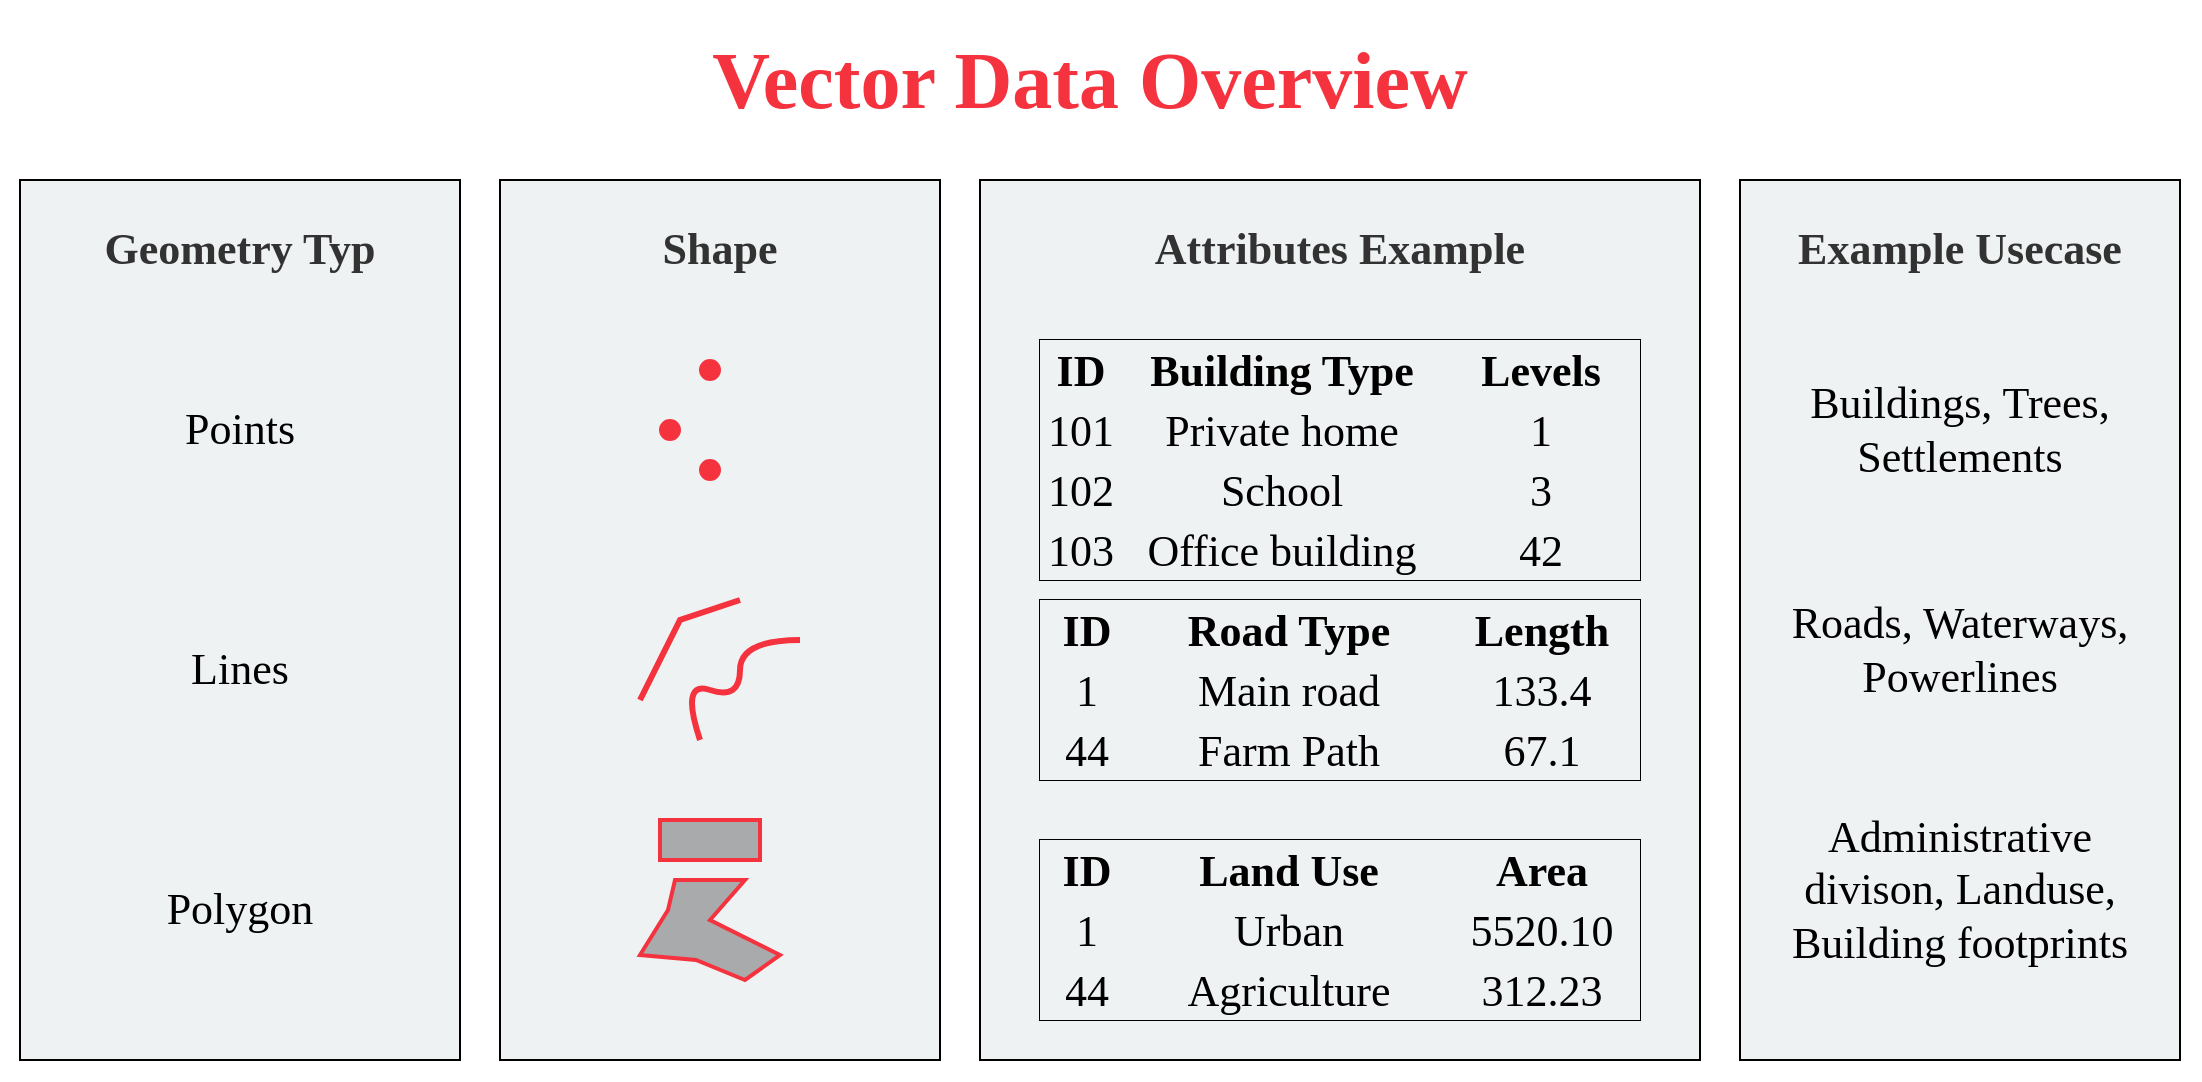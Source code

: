 <mxfile version="22.1.16" type="github">
  <diagram name="Seite-1" id="ifjfclX0QDpB1NNKzdlB">
    <mxGraphModel dx="2913" dy="1519" grid="1" gridSize="10" guides="1" tooltips="1" connect="1" arrows="1" fold="1" page="1" pageScale="1" pageWidth="827" pageHeight="1169" math="0" shadow="0">
      <root>
        <mxCell id="0" />
        <mxCell id="1" parent="0" />
        <mxCell id="M4ClJdWoDjpMAxWrOunc-1" value="" style="rounded=0;whiteSpace=wrap;html=1;strokeColor=none;" vertex="1" parent="1">
          <mxGeometry x="320" y="400" width="1100" height="540" as="geometry" />
        </mxCell>
        <mxCell id="M4ClJdWoDjpMAxWrOunc-2" value="" style="rounded=0;whiteSpace=wrap;html=1;fontSize=22;fillColor=#EFF2F3;fontFamily=Montserrat;fontSource=https://fonts.googleapis.com/css?family=Montserrat;" vertex="1" parent="1">
          <mxGeometry x="1190" y="490" width="220" height="440" as="geometry" />
        </mxCell>
        <mxCell id="M4ClJdWoDjpMAxWrOunc-3" value="" style="rounded=0;whiteSpace=wrap;html=1;fontSize=22;fillColor=#EFF2F3;fontFamily=Montserrat;fontSource=https://fonts.googleapis.com/css?family=Montserrat;" vertex="1" parent="1">
          <mxGeometry x="810" y="490" width="360" height="440" as="geometry" />
        </mxCell>
        <mxCell id="M4ClJdWoDjpMAxWrOunc-4" value="" style="rounded=0;whiteSpace=wrap;html=1;fontSize=22;fillColor=#EFF2F3;fontFamily=Montserrat;fontSource=https://fonts.googleapis.com/css?family=Montserrat;" vertex="1" parent="1">
          <mxGeometry x="570" y="490" width="220" height="440" as="geometry" />
        </mxCell>
        <mxCell id="M4ClJdWoDjpMAxWrOunc-5" value="" style="rounded=0;whiteSpace=wrap;html=1;fontSize=22;fillColor=#EFF2F3;fontFamily=Montserrat;fontSource=https://fonts.googleapis.com/css?family=Montserrat;" vertex="1" parent="1">
          <mxGeometry x="330" y="490" width="220" height="440" as="geometry" />
        </mxCell>
        <mxCell id="M4ClJdWoDjpMAxWrOunc-6" value="" style="group;fontSize=22;fontFamily=Montserrat;fontSource=https://fonts.googleapis.com/css?family=Montserrat;" vertex="1" connectable="0" parent="1">
          <mxGeometry x="640" y="810" width="70" height="80" as="geometry" />
        </mxCell>
        <mxCell id="M4ClJdWoDjpMAxWrOunc-7" value="" style="rounded=0;whiteSpace=wrap;html=1;strokeColor=#F5333F;fillColor=#A8AAAC;strokeWidth=2;fontSize=22;fontFamily=Montserrat;fontSource=https://fonts.googleapis.com/css?family=Montserrat;" vertex="1" parent="M4ClJdWoDjpMAxWrOunc-6">
          <mxGeometry x="10" width="50" height="20" as="geometry" />
        </mxCell>
        <mxCell id="M4ClJdWoDjpMAxWrOunc-8" value="" style="verticalLabelPosition=bottom;verticalAlign=top;html=1;shape=mxgraph.basic.polygon;polyCoords=[[0.25,0],[0.75,0],[0.5,0.4],[1,0.75],[0.75,1],[0.4,0.8],[0,0.75],[0.2,0.3]];polyline=0;fillColor=#A8AAAC;strokeWidth=2;strokeColor=#F5333F;fontSize=22;fontFamily=Montserrat;fontSource=https://fonts.googleapis.com/css?family=Montserrat;" vertex="1" parent="M4ClJdWoDjpMAxWrOunc-6">
          <mxGeometry y="30" width="70" height="50" as="geometry" />
        </mxCell>
        <mxCell id="M4ClJdWoDjpMAxWrOunc-9" value="" style="group;fontSize=22;fontFamily=Montserrat;fontSource=https://fonts.googleapis.com/css?family=Montserrat;" vertex="1" connectable="0" parent="1">
          <mxGeometry x="660" y="710" width="30" height="40" as="geometry" />
        </mxCell>
        <mxCell id="M4ClJdWoDjpMAxWrOunc-10" value="" style="endArrow=none;html=1;rounded=0;strokeColor=#F5333F;strokeWidth=3;fontSize=22;fontFamily=Montserrat;fontSource=https://fonts.googleapis.com/css?family=Montserrat;" edge="1" parent="M4ClJdWoDjpMAxWrOunc-9">
          <mxGeometry width="50" height="50" relative="1" as="geometry">
            <mxPoint x="-20" y="40" as="sourcePoint" />
            <mxPoint x="30" y="-10" as="targetPoint" />
            <Array as="points">
              <mxPoint />
            </Array>
          </mxGeometry>
        </mxCell>
        <mxCell id="M4ClJdWoDjpMAxWrOunc-11" value="" style="endArrow=none;html=1;rounded=0;curved=1;strokeColor=#F5333F;strokeWidth=3;fontSize=22;fontFamily=Montserrat;fontSource=https://fonts.googleapis.com/css?family=Montserrat;" edge="1" parent="M4ClJdWoDjpMAxWrOunc-9">
          <mxGeometry width="50" height="50" relative="1" as="geometry">
            <mxPoint x="10" y="60" as="sourcePoint" />
            <mxPoint x="60" y="10" as="targetPoint" />
            <Array as="points">
              <mxPoint y="30" />
              <mxPoint x="30" y="40" />
              <mxPoint x="30" y="10" />
            </Array>
          </mxGeometry>
        </mxCell>
        <mxCell id="M4ClJdWoDjpMAxWrOunc-12" value="" style="group;fontSize=22;fontFamily=Montserrat;fontSource=https://fonts.googleapis.com/css?family=Montserrat;" vertex="1" connectable="0" parent="1">
          <mxGeometry x="650" y="550" width="50" height="40" as="geometry" />
        </mxCell>
        <mxCell id="M4ClJdWoDjpMAxWrOunc-13" value="" style="ellipse;strokeColor=#F5333F;fillColor=#F5333F;fontSize=22;fontFamily=Montserrat;fontSource=https://fonts.googleapis.com/css?family=Montserrat;" vertex="1" parent="M4ClJdWoDjpMAxWrOunc-12">
          <mxGeometry x="20" y="30" width="10" height="10" as="geometry" />
        </mxCell>
        <mxCell id="M4ClJdWoDjpMAxWrOunc-14" value="Geometry Typ" style="rounded=0;whiteSpace=wrap;html=1;fontSize=22;fontStyle=1;fontColor=#323232;strokeColor=none;fillColor=#EFF2F3;fontFamily=Montserrat;fontSource=https://fonts.googleapis.com/css?family=Montserrat;" vertex="1" parent="1">
          <mxGeometry x="340" y="510" width="200" height="30" as="geometry" />
        </mxCell>
        <mxCell id="M4ClJdWoDjpMAxWrOunc-15" value="Shape" style="rounded=0;whiteSpace=wrap;html=1;fontSize=22;fontStyle=1;fontColor=#323232;strokeColor=none;fillColor=#EFF2F3;fontFamily=Montserrat;fontSource=https://fonts.googleapis.com/css?family=Montserrat;" vertex="1" parent="1">
          <mxGeometry x="580" y="510" width="200" height="30" as="geometry" />
        </mxCell>
        <mxCell id="M4ClJdWoDjpMAxWrOunc-16" value="Example Usecase" style="rounded=0;whiteSpace=wrap;html=1;fontSize=22;fontStyle=1;fontColor=#323232;strokeColor=none;fillColor=#EFF2F3;fontFamily=Montserrat;fontSource=https://fonts.googleapis.com/css?family=Montserrat;" vertex="1" parent="1">
          <mxGeometry x="1200" y="510" width="200" height="30" as="geometry" />
        </mxCell>
        <mxCell id="M4ClJdWoDjpMAxWrOunc-17" value="" style="ellipse;strokeColor=#F5333F;fillColor=#F5333F;fontSize=22;fontFamily=Montserrat;fontSource=https://fonts.googleapis.com/css?family=Montserrat;" vertex="1" parent="1">
          <mxGeometry x="670" y="630" width="10" height="10" as="geometry" />
        </mxCell>
        <mxCell id="M4ClJdWoDjpMAxWrOunc-18" value="" style="ellipse;strokeColor=#F5333F;fillColor=#F5333F;fontSize=22;fontFamily=Montserrat;fontSource=https://fonts.googleapis.com/css?family=Montserrat;" vertex="1" parent="1">
          <mxGeometry x="650" y="610" width="10" height="10" as="geometry" />
        </mxCell>
        <mxCell id="M4ClJdWoDjpMAxWrOunc-19" value="" style="shape=table;startSize=0;container=1;collapsible=0;childLayout=tableLayout;fontSize=22;fillColor=#EFF2F3;swimlaneLine=1;shadow=0;rounded=1;strokeWidth=1;perimeterSpacing=0;fontFamily=Montserrat;fontSource=https://fonts.googleapis.com/css?family=Montserrat;" vertex="1" parent="1">
          <mxGeometry x="840" y="570" width="300" height="120" as="geometry" />
        </mxCell>
        <mxCell id="M4ClJdWoDjpMAxWrOunc-20" value="" style="shape=tableRow;horizontal=0;startSize=0;swimlaneHead=0;swimlaneBody=0;strokeColor=inherit;top=0;left=0;bottom=0;right=0;collapsible=0;dropTarget=0;fillColor=#EFF2F3;points=[[0,0.5],[1,0.5]];portConstraint=eastwest;fontSize=22;fontFamily=Montserrat;fontSource=https://fonts.googleapis.com/css?family=Montserrat;" vertex="1" parent="M4ClJdWoDjpMAxWrOunc-19">
          <mxGeometry width="300" height="30" as="geometry" />
        </mxCell>
        <mxCell id="M4ClJdWoDjpMAxWrOunc-21" value="ID" style="shape=partialRectangle;html=1;whiteSpace=wrap;connectable=0;strokeColor=inherit;overflow=hidden;fillColor=#EFF2F3;top=0;left=0;bottom=0;right=0;pointerEvents=1;fontStyle=1;fontSize=22;fontFamily=Montserrat;fontSource=https://fonts.googleapis.com/css?family=Montserrat;" vertex="1" parent="M4ClJdWoDjpMAxWrOunc-20">
          <mxGeometry width="41" height="30" as="geometry">
            <mxRectangle width="41" height="30" as="alternateBounds" />
          </mxGeometry>
        </mxCell>
        <mxCell id="M4ClJdWoDjpMAxWrOunc-22" value="Building Type" style="shape=partialRectangle;html=1;whiteSpace=wrap;connectable=0;strokeColor=inherit;overflow=hidden;fillColor=#EFF2F3;top=0;left=0;bottom=0;right=0;pointerEvents=1;fontStyle=1;fontSize=22;fontFamily=Montserrat;fontSource=https://fonts.googleapis.com/css?family=Montserrat;" vertex="1" parent="M4ClJdWoDjpMAxWrOunc-20">
          <mxGeometry x="41" width="160" height="30" as="geometry">
            <mxRectangle width="160" height="30" as="alternateBounds" />
          </mxGeometry>
        </mxCell>
        <mxCell id="M4ClJdWoDjpMAxWrOunc-23" value="Levels" style="shape=partialRectangle;html=1;whiteSpace=wrap;connectable=0;strokeColor=inherit;overflow=hidden;fillColor=#EFF2F3;top=0;left=0;bottom=0;right=0;pointerEvents=1;fontStyle=1;fontSize=22;fontFamily=Montserrat;fontSource=https://fonts.googleapis.com/css?family=Montserrat;" vertex="1" parent="M4ClJdWoDjpMAxWrOunc-20">
          <mxGeometry x="201" width="99" height="30" as="geometry">
            <mxRectangle width="99" height="30" as="alternateBounds" />
          </mxGeometry>
        </mxCell>
        <mxCell id="M4ClJdWoDjpMAxWrOunc-24" value="" style="shape=tableRow;horizontal=0;startSize=0;swimlaneHead=0;swimlaneBody=0;strokeColor=inherit;top=0;left=0;bottom=0;right=0;collapsible=0;dropTarget=0;fillColor=#EFF2F3;points=[[0,0.5],[1,0.5]];portConstraint=eastwest;fontSize=22;fontFamily=Montserrat;fontSource=https://fonts.googleapis.com/css?family=Montserrat;" vertex="1" parent="M4ClJdWoDjpMAxWrOunc-19">
          <mxGeometry y="30" width="300" height="30" as="geometry" />
        </mxCell>
        <mxCell id="M4ClJdWoDjpMAxWrOunc-25" value="101" style="shape=partialRectangle;html=1;whiteSpace=wrap;connectable=0;strokeColor=inherit;overflow=hidden;fillColor=#EFF2F3;top=0;left=0;bottom=0;right=0;pointerEvents=1;fontSize=22;fontFamily=Montserrat;fontSource=https://fonts.googleapis.com/css?family=Montserrat;" vertex="1" parent="M4ClJdWoDjpMAxWrOunc-24">
          <mxGeometry width="41" height="30" as="geometry">
            <mxRectangle width="41" height="30" as="alternateBounds" />
          </mxGeometry>
        </mxCell>
        <mxCell id="M4ClJdWoDjpMAxWrOunc-26" value="Private home" style="shape=partialRectangle;html=1;whiteSpace=wrap;connectable=0;strokeColor=inherit;overflow=hidden;fillColor=#EFF2F3;top=0;left=0;bottom=0;right=0;pointerEvents=1;fontSize=22;fontFamily=Montserrat;fontSource=https://fonts.googleapis.com/css?family=Montserrat;" vertex="1" parent="M4ClJdWoDjpMAxWrOunc-24">
          <mxGeometry x="41" width="160" height="30" as="geometry">
            <mxRectangle width="160" height="30" as="alternateBounds" />
          </mxGeometry>
        </mxCell>
        <mxCell id="M4ClJdWoDjpMAxWrOunc-27" value="1" style="shape=partialRectangle;html=1;whiteSpace=wrap;connectable=0;strokeColor=inherit;overflow=hidden;fillColor=#EFF2F3;top=0;left=0;bottom=0;right=0;pointerEvents=1;fontSize=22;fontFamily=Montserrat;fontSource=https://fonts.googleapis.com/css?family=Montserrat;" vertex="1" parent="M4ClJdWoDjpMAxWrOunc-24">
          <mxGeometry x="201" width="99" height="30" as="geometry">
            <mxRectangle width="99" height="30" as="alternateBounds" />
          </mxGeometry>
        </mxCell>
        <mxCell id="M4ClJdWoDjpMAxWrOunc-28" value="" style="shape=tableRow;horizontal=0;startSize=0;swimlaneHead=0;swimlaneBody=0;strokeColor=inherit;top=0;left=0;bottom=0;right=0;collapsible=0;dropTarget=0;fillColor=#EFF2F3;points=[[0,0.5],[1,0.5]];portConstraint=eastwest;fontSize=22;fontFamily=Montserrat;fontSource=https://fonts.googleapis.com/css?family=Montserrat;" vertex="1" parent="M4ClJdWoDjpMAxWrOunc-19">
          <mxGeometry y="60" width="300" height="30" as="geometry" />
        </mxCell>
        <mxCell id="M4ClJdWoDjpMAxWrOunc-29" value="102" style="shape=partialRectangle;html=1;whiteSpace=wrap;connectable=0;strokeColor=inherit;overflow=hidden;fillColor=#EFF2F3;top=0;left=0;bottom=0;right=0;pointerEvents=1;fontSize=22;fontFamily=Montserrat;fontSource=https://fonts.googleapis.com/css?family=Montserrat;" vertex="1" parent="M4ClJdWoDjpMAxWrOunc-28">
          <mxGeometry width="41" height="30" as="geometry">
            <mxRectangle width="41" height="30" as="alternateBounds" />
          </mxGeometry>
        </mxCell>
        <mxCell id="M4ClJdWoDjpMAxWrOunc-30" value="School" style="shape=partialRectangle;html=1;whiteSpace=wrap;connectable=0;strokeColor=inherit;overflow=hidden;fillColor=#EFF2F3;top=0;left=0;bottom=0;right=0;pointerEvents=1;fontSize=22;fontFamily=Montserrat;fontSource=https://fonts.googleapis.com/css?family=Montserrat;" vertex="1" parent="M4ClJdWoDjpMAxWrOunc-28">
          <mxGeometry x="41" width="160" height="30" as="geometry">
            <mxRectangle width="160" height="30" as="alternateBounds" />
          </mxGeometry>
        </mxCell>
        <mxCell id="M4ClJdWoDjpMAxWrOunc-31" value="3" style="shape=partialRectangle;html=1;whiteSpace=wrap;connectable=0;strokeColor=inherit;overflow=hidden;fillColor=#EFF2F3;top=0;left=0;bottom=0;right=0;pointerEvents=1;fontSize=22;fontFamily=Montserrat;fontSource=https://fonts.googleapis.com/css?family=Montserrat;" vertex="1" parent="M4ClJdWoDjpMAxWrOunc-28">
          <mxGeometry x="201" width="99" height="30" as="geometry">
            <mxRectangle width="99" height="30" as="alternateBounds" />
          </mxGeometry>
        </mxCell>
        <mxCell id="M4ClJdWoDjpMAxWrOunc-32" value="" style="shape=tableRow;horizontal=0;startSize=0;swimlaneHead=0;swimlaneBody=0;strokeColor=inherit;top=0;left=0;bottom=0;right=0;collapsible=0;dropTarget=0;fillColor=#EFF2F3;points=[[0,0.5],[1,0.5]];portConstraint=eastwest;fontSize=22;fontFamily=Montserrat;fontSource=https://fonts.googleapis.com/css?family=Montserrat;" vertex="1" parent="M4ClJdWoDjpMAxWrOunc-19">
          <mxGeometry y="90" width="300" height="30" as="geometry" />
        </mxCell>
        <mxCell id="M4ClJdWoDjpMAxWrOunc-33" value="103" style="shape=partialRectangle;html=1;whiteSpace=wrap;connectable=0;strokeColor=inherit;overflow=hidden;fillColor=#EFF2F3;top=0;left=0;bottom=0;right=0;pointerEvents=1;fontSize=22;fontFamily=Montserrat;fontSource=https://fonts.googleapis.com/css?family=Montserrat;" vertex="1" parent="M4ClJdWoDjpMAxWrOunc-32">
          <mxGeometry width="41" height="30" as="geometry">
            <mxRectangle width="41" height="30" as="alternateBounds" />
          </mxGeometry>
        </mxCell>
        <mxCell id="M4ClJdWoDjpMAxWrOunc-34" value="Office building" style="shape=partialRectangle;html=1;whiteSpace=wrap;connectable=0;strokeColor=inherit;overflow=hidden;fillColor=#EFF2F3;top=0;left=0;bottom=0;right=0;pointerEvents=1;fontSize=22;fontFamily=Montserrat;fontSource=https://fonts.googleapis.com/css?family=Montserrat;" vertex="1" parent="M4ClJdWoDjpMAxWrOunc-32">
          <mxGeometry x="41" width="160" height="30" as="geometry">
            <mxRectangle width="160" height="30" as="alternateBounds" />
          </mxGeometry>
        </mxCell>
        <mxCell id="M4ClJdWoDjpMAxWrOunc-35" value="42" style="shape=partialRectangle;html=1;whiteSpace=wrap;connectable=0;strokeColor=inherit;overflow=hidden;fillColor=#EFF2F3;top=0;left=0;bottom=0;right=0;pointerEvents=1;fontSize=22;fontFamily=Montserrat;fontSource=https://fonts.googleapis.com/css?family=Montserrat;" vertex="1" parent="M4ClJdWoDjpMAxWrOunc-32">
          <mxGeometry x="201" width="99" height="30" as="geometry">
            <mxRectangle width="99" height="30" as="alternateBounds" />
          </mxGeometry>
        </mxCell>
        <mxCell id="M4ClJdWoDjpMAxWrOunc-36" value="Attributes Example" style="rounded=0;whiteSpace=wrap;html=1;fontSize=22;fontStyle=1;fontColor=#323232;strokeColor=none;fillColor=#EFF2F3;fontFamily=Montserrat;fontSource=https://fonts.googleapis.com/css?family=Montserrat;" vertex="1" parent="1">
          <mxGeometry x="820" y="510" width="340" height="30" as="geometry" />
        </mxCell>
        <mxCell id="M4ClJdWoDjpMAxWrOunc-37" value="" style="shape=table;startSize=0;container=1;collapsible=0;childLayout=tableLayout;fontSize=22;fillColor=#EFF2F3;swimlaneLine=1;shadow=0;rounded=1;fontFamily=Montserrat;fontSource=https://fonts.googleapis.com/css?family=Montserrat;" vertex="1" parent="1">
          <mxGeometry x="840" y="700" width="300" height="90" as="geometry" />
        </mxCell>
        <mxCell id="M4ClJdWoDjpMAxWrOunc-38" value="" style="shape=tableRow;horizontal=0;startSize=0;swimlaneHead=0;swimlaneBody=0;strokeColor=inherit;top=0;left=0;bottom=0;right=0;collapsible=0;dropTarget=0;fillColor=#EFF2F3;points=[[0,0.5],[1,0.5]];portConstraint=eastwest;fontSize=22;fontFamily=Montserrat;fontSource=https://fonts.googleapis.com/css?family=Montserrat;" vertex="1" parent="M4ClJdWoDjpMAxWrOunc-37">
          <mxGeometry width="300" height="30" as="geometry" />
        </mxCell>
        <mxCell id="M4ClJdWoDjpMAxWrOunc-39" value="ID" style="shape=partialRectangle;html=1;whiteSpace=wrap;connectable=0;strokeColor=inherit;overflow=hidden;fillColor=#EFF2F3;top=0;left=0;bottom=0;right=0;pointerEvents=1;fontStyle=1;fontSize=22;fontFamily=Montserrat;fontSource=https://fonts.googleapis.com/css?family=Montserrat;" vertex="1" parent="M4ClJdWoDjpMAxWrOunc-38">
          <mxGeometry width="47" height="30" as="geometry">
            <mxRectangle width="47" height="30" as="alternateBounds" />
          </mxGeometry>
        </mxCell>
        <mxCell id="M4ClJdWoDjpMAxWrOunc-40" value="Road Type" style="shape=partialRectangle;html=1;whiteSpace=wrap;connectable=0;strokeColor=inherit;overflow=hidden;fillColor=#EFF2F3;top=0;left=0;bottom=0;right=0;pointerEvents=1;fontStyle=1;fontSize=22;fontFamily=Montserrat;fontSource=https://fonts.googleapis.com/css?family=Montserrat;" vertex="1" parent="M4ClJdWoDjpMAxWrOunc-38">
          <mxGeometry x="47" width="155" height="30" as="geometry">
            <mxRectangle width="155" height="30" as="alternateBounds" />
          </mxGeometry>
        </mxCell>
        <mxCell id="M4ClJdWoDjpMAxWrOunc-41" value="Length" style="shape=partialRectangle;html=1;whiteSpace=wrap;connectable=0;strokeColor=inherit;overflow=hidden;fillColor=#EFF2F3;top=0;left=0;bottom=0;right=0;pointerEvents=1;fontStyle=1;fontSize=22;fontFamily=Montserrat;fontSource=https://fonts.googleapis.com/css?family=Montserrat;" vertex="1" parent="M4ClJdWoDjpMAxWrOunc-38">
          <mxGeometry x="202" width="98" height="30" as="geometry">
            <mxRectangle width="98" height="30" as="alternateBounds" />
          </mxGeometry>
        </mxCell>
        <mxCell id="M4ClJdWoDjpMAxWrOunc-42" value="" style="shape=tableRow;horizontal=0;startSize=0;swimlaneHead=0;swimlaneBody=0;strokeColor=inherit;top=0;left=0;bottom=0;right=0;collapsible=0;dropTarget=0;fillColor=#EFF2F3;points=[[0,0.5],[1,0.5]];portConstraint=eastwest;fontSize=22;fontFamily=Montserrat;fontSource=https://fonts.googleapis.com/css?family=Montserrat;" vertex="1" parent="M4ClJdWoDjpMAxWrOunc-37">
          <mxGeometry y="30" width="300" height="30" as="geometry" />
        </mxCell>
        <mxCell id="M4ClJdWoDjpMAxWrOunc-43" value="1" style="shape=partialRectangle;html=1;whiteSpace=wrap;connectable=0;strokeColor=inherit;overflow=hidden;fillColor=#EFF2F3;top=0;left=0;bottom=0;right=0;pointerEvents=1;fontSize=22;fontFamily=Montserrat;fontSource=https://fonts.googleapis.com/css?family=Montserrat;" vertex="1" parent="M4ClJdWoDjpMAxWrOunc-42">
          <mxGeometry width="47" height="30" as="geometry">
            <mxRectangle width="47" height="30" as="alternateBounds" />
          </mxGeometry>
        </mxCell>
        <mxCell id="M4ClJdWoDjpMAxWrOunc-44" value="Main road" style="shape=partialRectangle;html=1;whiteSpace=wrap;connectable=0;strokeColor=inherit;overflow=hidden;fillColor=#EFF2F3;top=0;left=0;bottom=0;right=0;pointerEvents=1;fontSize=22;fontFamily=Montserrat;fontSource=https://fonts.googleapis.com/css?family=Montserrat;" vertex="1" parent="M4ClJdWoDjpMAxWrOunc-42">
          <mxGeometry x="47" width="155" height="30" as="geometry">
            <mxRectangle width="155" height="30" as="alternateBounds" />
          </mxGeometry>
        </mxCell>
        <mxCell id="M4ClJdWoDjpMAxWrOunc-45" value="133.4" style="shape=partialRectangle;html=1;whiteSpace=wrap;connectable=0;strokeColor=inherit;overflow=hidden;fillColor=#EFF2F3;top=0;left=0;bottom=0;right=0;pointerEvents=1;fontSize=22;fontFamily=Montserrat;fontSource=https://fonts.googleapis.com/css?family=Montserrat;" vertex="1" parent="M4ClJdWoDjpMAxWrOunc-42">
          <mxGeometry x="202" width="98" height="30" as="geometry">
            <mxRectangle width="98" height="30" as="alternateBounds" />
          </mxGeometry>
        </mxCell>
        <mxCell id="M4ClJdWoDjpMAxWrOunc-46" value="" style="shape=tableRow;horizontal=0;startSize=0;swimlaneHead=0;swimlaneBody=0;strokeColor=inherit;top=0;left=0;bottom=0;right=0;collapsible=0;dropTarget=0;fillColor=#EFF2F3;points=[[0,0.5],[1,0.5]];portConstraint=eastwest;fontSize=22;fontFamily=Montserrat;fontSource=https://fonts.googleapis.com/css?family=Montserrat;" vertex="1" parent="M4ClJdWoDjpMAxWrOunc-37">
          <mxGeometry y="60" width="300" height="30" as="geometry" />
        </mxCell>
        <mxCell id="M4ClJdWoDjpMAxWrOunc-47" value="44" style="shape=partialRectangle;html=1;whiteSpace=wrap;connectable=0;strokeColor=inherit;overflow=hidden;fillColor=#EFF2F3;top=0;left=0;bottom=0;right=0;pointerEvents=1;fontSize=22;fontFamily=Montserrat;fontSource=https://fonts.googleapis.com/css?family=Montserrat;" vertex="1" parent="M4ClJdWoDjpMAxWrOunc-46">
          <mxGeometry width="47" height="30" as="geometry">
            <mxRectangle width="47" height="30" as="alternateBounds" />
          </mxGeometry>
        </mxCell>
        <mxCell id="M4ClJdWoDjpMAxWrOunc-48" value="Farm Path" style="shape=partialRectangle;html=1;whiteSpace=wrap;connectable=0;strokeColor=inherit;overflow=hidden;fillColor=#EFF2F3;top=0;left=0;bottom=0;right=0;pointerEvents=1;fontSize=22;fontFamily=Montserrat;fontSource=https://fonts.googleapis.com/css?family=Montserrat;" vertex="1" parent="M4ClJdWoDjpMAxWrOunc-46">
          <mxGeometry x="47" width="155" height="30" as="geometry">
            <mxRectangle width="155" height="30" as="alternateBounds" />
          </mxGeometry>
        </mxCell>
        <mxCell id="M4ClJdWoDjpMAxWrOunc-49" value="67.1" style="shape=partialRectangle;html=1;whiteSpace=wrap;connectable=0;strokeColor=inherit;overflow=hidden;fillColor=#EFF2F3;top=0;left=0;bottom=0;right=0;pointerEvents=1;fontSize=22;fontFamily=Montserrat;fontSource=https://fonts.googleapis.com/css?family=Montserrat;" vertex="1" parent="M4ClJdWoDjpMAxWrOunc-46">
          <mxGeometry x="202" width="98" height="30" as="geometry">
            <mxRectangle width="98" height="30" as="alternateBounds" />
          </mxGeometry>
        </mxCell>
        <mxCell id="M4ClJdWoDjpMAxWrOunc-50" value="" style="shape=table;startSize=0;container=1;collapsible=0;childLayout=tableLayout;fontSize=22;fillColor=#EFF2F3;swimlaneLine=1;shadow=0;rounded=1;fontFamily=Montserrat;fontSource=https://fonts.googleapis.com/css?family=Montserrat;" vertex="1" parent="1">
          <mxGeometry x="840" y="820" width="300" height="90" as="geometry" />
        </mxCell>
        <mxCell id="M4ClJdWoDjpMAxWrOunc-51" value="" style="shape=tableRow;horizontal=0;startSize=0;swimlaneHead=0;swimlaneBody=0;strokeColor=inherit;top=0;left=0;bottom=0;right=0;collapsible=0;dropTarget=0;fillColor=#EFF2F3;points=[[0,0.5],[1,0.5]];portConstraint=eastwest;fontSize=22;fontFamily=Montserrat;fontSource=https://fonts.googleapis.com/css?family=Montserrat;" vertex="1" parent="M4ClJdWoDjpMAxWrOunc-50">
          <mxGeometry width="300" height="30" as="geometry" />
        </mxCell>
        <mxCell id="M4ClJdWoDjpMAxWrOunc-52" value="ID" style="shape=partialRectangle;html=1;whiteSpace=wrap;connectable=0;strokeColor=inherit;overflow=hidden;fillColor=#EFF2F3;top=0;left=0;bottom=0;right=0;pointerEvents=1;fontStyle=1;fontSize=22;fontFamily=Montserrat;fontSource=https://fonts.googleapis.com/css?family=Montserrat;" vertex="1" parent="M4ClJdWoDjpMAxWrOunc-51">
          <mxGeometry width="47" height="30" as="geometry">
            <mxRectangle width="47" height="30" as="alternateBounds" />
          </mxGeometry>
        </mxCell>
        <mxCell id="M4ClJdWoDjpMAxWrOunc-53" value="Land Use" style="shape=partialRectangle;html=1;whiteSpace=wrap;connectable=0;strokeColor=inherit;overflow=hidden;fillColor=#EFF2F3;top=0;left=0;bottom=0;right=0;pointerEvents=1;fontStyle=1;fontSize=22;fontFamily=Montserrat;fontSource=https://fonts.googleapis.com/css?family=Montserrat;" vertex="1" parent="M4ClJdWoDjpMAxWrOunc-51">
          <mxGeometry x="47" width="155" height="30" as="geometry">
            <mxRectangle width="155" height="30" as="alternateBounds" />
          </mxGeometry>
        </mxCell>
        <mxCell id="M4ClJdWoDjpMAxWrOunc-54" value="Area" style="shape=partialRectangle;html=1;whiteSpace=wrap;connectable=0;strokeColor=inherit;overflow=hidden;fillColor=#EFF2F3;top=0;left=0;bottom=0;right=0;pointerEvents=1;fontStyle=1;fontSize=22;fontFamily=Montserrat;fontSource=https://fonts.googleapis.com/css?family=Montserrat;" vertex="1" parent="M4ClJdWoDjpMAxWrOunc-51">
          <mxGeometry x="202" width="98" height="30" as="geometry">
            <mxRectangle width="98" height="30" as="alternateBounds" />
          </mxGeometry>
        </mxCell>
        <mxCell id="M4ClJdWoDjpMAxWrOunc-55" value="" style="shape=tableRow;horizontal=0;startSize=0;swimlaneHead=0;swimlaneBody=0;strokeColor=inherit;top=0;left=0;bottom=0;right=0;collapsible=0;dropTarget=0;fillColor=#EFF2F3;points=[[0,0.5],[1,0.5]];portConstraint=eastwest;fontSize=22;fontFamily=Montserrat;fontSource=https://fonts.googleapis.com/css?family=Montserrat;" vertex="1" parent="M4ClJdWoDjpMAxWrOunc-50">
          <mxGeometry y="30" width="300" height="30" as="geometry" />
        </mxCell>
        <mxCell id="M4ClJdWoDjpMAxWrOunc-56" value="1" style="shape=partialRectangle;html=1;whiteSpace=wrap;connectable=0;strokeColor=inherit;overflow=hidden;fillColor=#EFF2F3;top=0;left=0;bottom=0;right=0;pointerEvents=1;fontSize=22;fontFamily=Montserrat;fontSource=https://fonts.googleapis.com/css?family=Montserrat;" vertex="1" parent="M4ClJdWoDjpMAxWrOunc-55">
          <mxGeometry width="47" height="30" as="geometry">
            <mxRectangle width="47" height="30" as="alternateBounds" />
          </mxGeometry>
        </mxCell>
        <mxCell id="M4ClJdWoDjpMAxWrOunc-57" value="Urban" style="shape=partialRectangle;html=1;whiteSpace=wrap;connectable=0;strokeColor=inherit;overflow=hidden;fillColor=#EFF2F3;top=0;left=0;bottom=0;right=0;pointerEvents=1;fontSize=22;fontFamily=Montserrat;fontSource=https://fonts.googleapis.com/css?family=Montserrat;" vertex="1" parent="M4ClJdWoDjpMAxWrOunc-55">
          <mxGeometry x="47" width="155" height="30" as="geometry">
            <mxRectangle width="155" height="30" as="alternateBounds" />
          </mxGeometry>
        </mxCell>
        <mxCell id="M4ClJdWoDjpMAxWrOunc-58" value="5520.10" style="shape=partialRectangle;html=1;whiteSpace=wrap;connectable=0;strokeColor=inherit;overflow=hidden;fillColor=#EFF2F3;top=0;left=0;bottom=0;right=0;pointerEvents=1;fontSize=22;fontFamily=Montserrat;fontSource=https://fonts.googleapis.com/css?family=Montserrat;" vertex="1" parent="M4ClJdWoDjpMAxWrOunc-55">
          <mxGeometry x="202" width="98" height="30" as="geometry">
            <mxRectangle width="98" height="30" as="alternateBounds" />
          </mxGeometry>
        </mxCell>
        <mxCell id="M4ClJdWoDjpMAxWrOunc-59" value="" style="shape=tableRow;horizontal=0;startSize=0;swimlaneHead=0;swimlaneBody=0;strokeColor=inherit;top=0;left=0;bottom=0;right=0;collapsible=0;dropTarget=0;fillColor=#EFF2F3;points=[[0,0.5],[1,0.5]];portConstraint=eastwest;fontSize=22;fontFamily=Montserrat;fontSource=https://fonts.googleapis.com/css?family=Montserrat;" vertex="1" parent="M4ClJdWoDjpMAxWrOunc-50">
          <mxGeometry y="60" width="300" height="30" as="geometry" />
        </mxCell>
        <mxCell id="M4ClJdWoDjpMAxWrOunc-60" value="44" style="shape=partialRectangle;html=1;whiteSpace=wrap;connectable=0;strokeColor=inherit;overflow=hidden;fillColor=#EFF2F3;top=0;left=0;bottom=0;right=0;pointerEvents=1;fontSize=22;fontFamily=Montserrat;fontSource=https://fonts.googleapis.com/css?family=Montserrat;" vertex="1" parent="M4ClJdWoDjpMAxWrOunc-59">
          <mxGeometry width="47" height="30" as="geometry">
            <mxRectangle width="47" height="30" as="alternateBounds" />
          </mxGeometry>
        </mxCell>
        <mxCell id="M4ClJdWoDjpMAxWrOunc-61" value="Agriculture" style="shape=partialRectangle;html=1;whiteSpace=wrap;connectable=0;strokeColor=inherit;overflow=hidden;fillColor=#EFF2F3;top=0;left=0;bottom=0;right=0;pointerEvents=1;fontSize=22;fontFamily=Montserrat;fontSource=https://fonts.googleapis.com/css?family=Montserrat;" vertex="1" parent="M4ClJdWoDjpMAxWrOunc-59">
          <mxGeometry x="47" width="155" height="30" as="geometry">
            <mxRectangle width="155" height="30" as="alternateBounds" />
          </mxGeometry>
        </mxCell>
        <mxCell id="M4ClJdWoDjpMAxWrOunc-62" value="312.23" style="shape=partialRectangle;html=1;whiteSpace=wrap;connectable=0;strokeColor=inherit;overflow=hidden;fillColor=#EFF2F3;top=0;left=0;bottom=0;right=0;pointerEvents=1;fontSize=22;fontFamily=Montserrat;fontSource=https://fonts.googleapis.com/css?family=Montserrat;" vertex="1" parent="M4ClJdWoDjpMAxWrOunc-59">
          <mxGeometry x="202" width="98" height="30" as="geometry">
            <mxRectangle width="98" height="30" as="alternateBounds" />
          </mxGeometry>
        </mxCell>
        <mxCell id="M4ClJdWoDjpMAxWrOunc-63" value="Points" style="rounded=0;whiteSpace=wrap;html=1;strokeColor=none;fontSize=22;fillColor=#EFF2F3;fontFamily=Montserrat;fontSource=https://fonts.googleapis.com/css?family=Montserrat;" vertex="1" parent="1">
          <mxGeometry x="380" y="600" width="120" height="30" as="geometry" />
        </mxCell>
        <mxCell id="M4ClJdWoDjpMAxWrOunc-64" value="Lines" style="rounded=0;whiteSpace=wrap;html=1;strokeColor=none;fontSize=22;fillColor=#EFF2F3;fontFamily=Montserrat;fontSource=https://fonts.googleapis.com/css?family=Montserrat;" vertex="1" parent="1">
          <mxGeometry x="380" y="720" width="120" height="30" as="geometry" />
        </mxCell>
        <mxCell id="M4ClJdWoDjpMAxWrOunc-65" value="Polygon" style="rounded=0;whiteSpace=wrap;html=1;strokeColor=none;fontSize=22;fillColor=#EFF2F3;fontFamily=Montserrat;fontSource=https://fonts.googleapis.com/css?family=Montserrat;" vertex="1" parent="1">
          <mxGeometry x="380" y="840" width="120" height="30" as="geometry" />
        </mxCell>
        <mxCell id="M4ClJdWoDjpMAxWrOunc-66" value="Buildings, Trees, Settlements" style="rounded=0;whiteSpace=wrap;html=1;strokeColor=none;fontSize=22;fillColor=#EFF2F3;fontFamily=Montserrat;fontSource=https://fonts.googleapis.com/css?family=Montserrat;" vertex="1" parent="1">
          <mxGeometry x="1200" y="600" width="200" height="30" as="geometry" />
        </mxCell>
        <mxCell id="M4ClJdWoDjpMAxWrOunc-67" value="Roads, Waterways, Powerlines" style="rounded=0;whiteSpace=wrap;html=1;strokeColor=none;fontSize=22;fillColor=#EFF2F3;fontFamily=Montserrat;fontSource=https://fonts.googleapis.com/css?family=Montserrat;" vertex="1" parent="1">
          <mxGeometry x="1200" y="710" width="200" height="30" as="geometry" />
        </mxCell>
        <mxCell id="M4ClJdWoDjpMAxWrOunc-68" value="Administrative divison, Landuse, Building footprints" style="rounded=0;whiteSpace=wrap;html=1;strokeColor=none;fontSize=22;fillColor=#EFF2F3;fontFamily=Montserrat;fontSource=https://fonts.googleapis.com/css?family=Montserrat;" vertex="1" parent="1">
          <mxGeometry x="1200" y="820" width="200" height="50" as="geometry" />
        </mxCell>
        <mxCell id="M4ClJdWoDjpMAxWrOunc-69" value="Vector Data Overview&amp;nbsp;" style="rounded=0;whiteSpace=wrap;html=1;fontSize=40;fontStyle=1;fontColor=#F5333F;fontFamily=Montserrat;fontSource=https://fonts.googleapis.com/css?family=Montserrat;strokeColor=none;" vertex="1" parent="1">
          <mxGeometry x="330" y="410" width="1080" height="60" as="geometry" />
        </mxCell>
      </root>
    </mxGraphModel>
  </diagram>
</mxfile>
